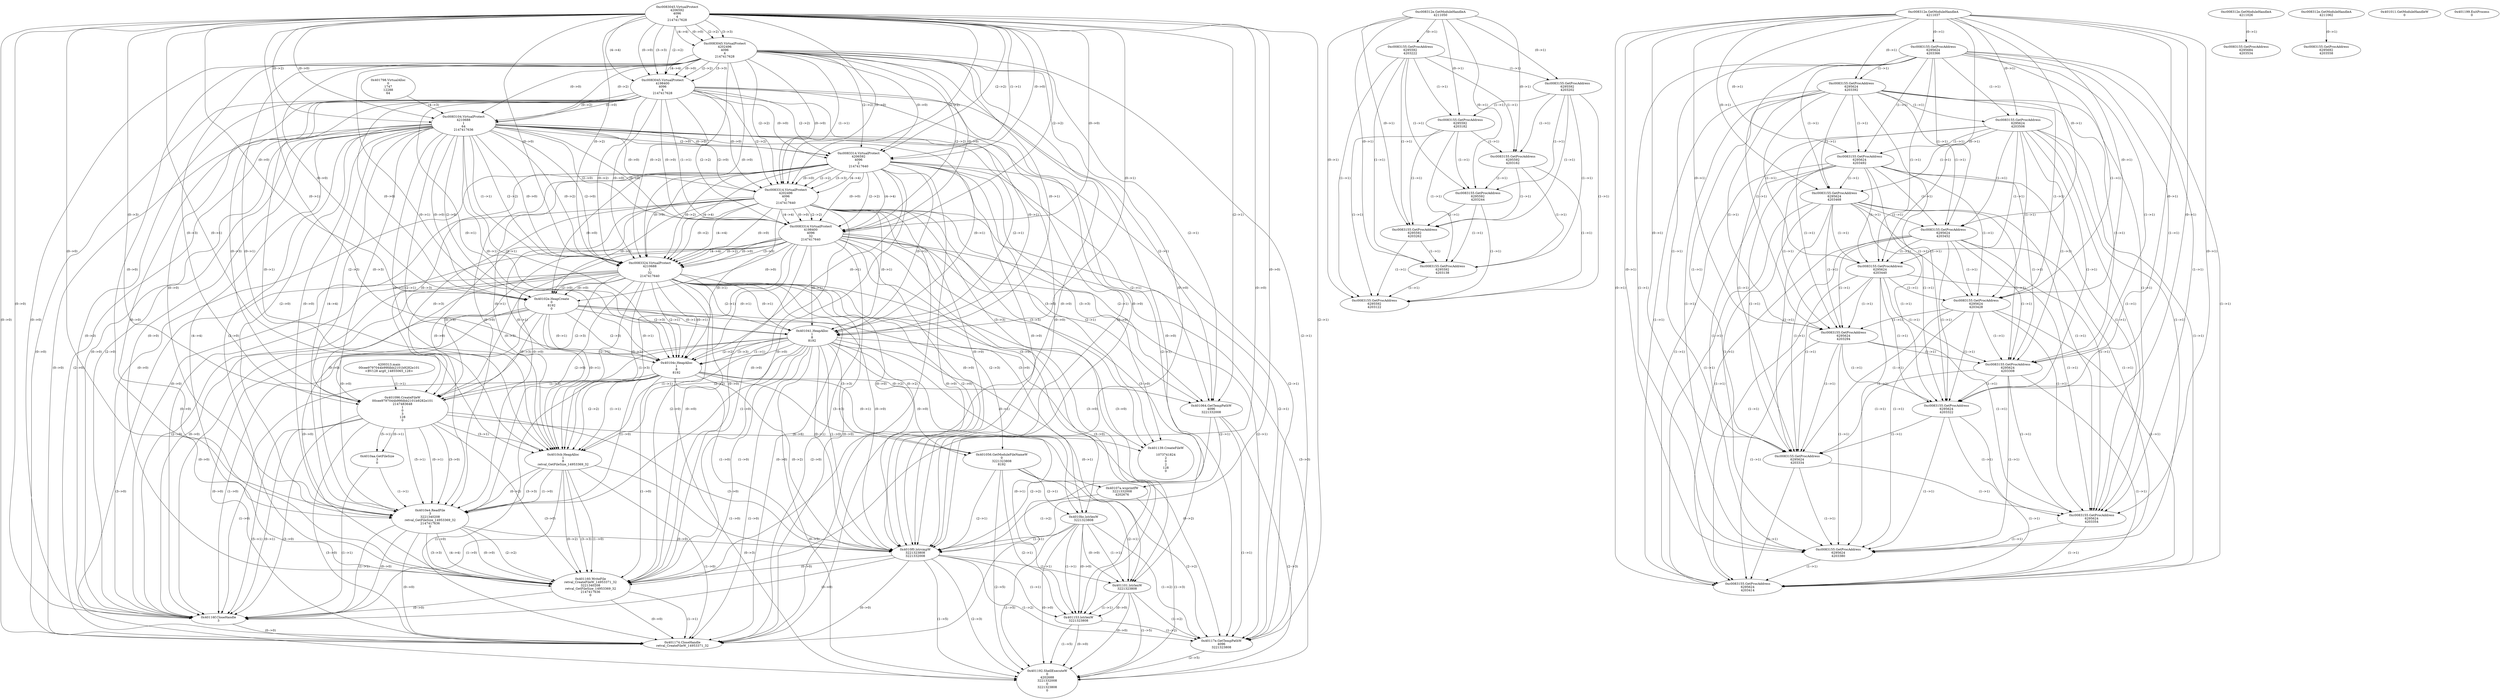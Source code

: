 // Global SCDG with merge call
digraph {
	0 [label="4200313.main
00cee9797044b99fdbb2101b9282e101
<BV128 arg0_14855065_128>"]
	1 [label="0x401798.VirtualAlloc
0
1747
12288
64"]
	2 [label="0xc0083045.VirtualProtect
4206592
4096
4
2147417628"]
	3 [label="0xc0083045.VirtualProtect
4202496
4096
4
2147417628"]
	2 -> 3 [label="(2-->2)"]
	2 -> 3 [label="(3-->3)"]
	2 -> 3 [label="(4-->4)"]
	2 -> 3 [label="(0-->0)"]
	4 [label="0xc0083045.VirtualProtect
4198400
4096
4
2147417628"]
	2 -> 4 [label="(2-->2)"]
	3 -> 4 [label="(2-->2)"]
	2 -> 4 [label="(3-->3)"]
	3 -> 4 [label="(3-->3)"]
	2 -> 4 [label="(4-->4)"]
	3 -> 4 [label="(4-->4)"]
	2 -> 4 [label="(0-->0)"]
	3 -> 4 [label="(0-->0)"]
	5 [label="0xc0083104.VirtualProtect
4210688
1
64
2147417636"]
	2 -> 5 [label="(0-->2)"]
	3 -> 5 [label="(0-->2)"]
	4 -> 5 [label="(0-->2)"]
	1 -> 5 [label="(4-->3)"]
	2 -> 5 [label="(0-->0)"]
	3 -> 5 [label="(0-->0)"]
	4 -> 5 [label="(0-->0)"]
	6 [label="0xc008312e.GetModuleHandleA
4211050"]
	7 [label="0xc0083155.GetProcAddress
6295592
4203222"]
	6 -> 7 [label="(0-->1)"]
	8 [label="0xc0083155.GetProcAddress
6295592
4203202"]
	6 -> 8 [label="(0-->1)"]
	7 -> 8 [label="(1-->1)"]
	9 [label="0xc0083155.GetProcAddress
6295592
4203182"]
	6 -> 9 [label="(0-->1)"]
	7 -> 9 [label="(1-->1)"]
	8 -> 9 [label="(1-->1)"]
	10 [label="0xc0083155.GetProcAddress
6295592
4203162"]
	6 -> 10 [label="(0-->1)"]
	7 -> 10 [label="(1-->1)"]
	8 -> 10 [label="(1-->1)"]
	9 -> 10 [label="(1-->1)"]
	11 [label="0xc0083155.GetProcAddress
6295592
4203244"]
	6 -> 11 [label="(0-->1)"]
	7 -> 11 [label="(1-->1)"]
	8 -> 11 [label="(1-->1)"]
	9 -> 11 [label="(1-->1)"]
	10 -> 11 [label="(1-->1)"]
	12 [label="0xc0083155.GetProcAddress
6295592
4203262"]
	6 -> 12 [label="(0-->1)"]
	7 -> 12 [label="(1-->1)"]
	8 -> 12 [label="(1-->1)"]
	9 -> 12 [label="(1-->1)"]
	10 -> 12 [label="(1-->1)"]
	11 -> 12 [label="(1-->1)"]
	13 [label="0xc0083155.GetProcAddress
6295592
4203138"]
	6 -> 13 [label="(0-->1)"]
	7 -> 13 [label="(1-->1)"]
	8 -> 13 [label="(1-->1)"]
	9 -> 13 [label="(1-->1)"]
	10 -> 13 [label="(1-->1)"]
	11 -> 13 [label="(1-->1)"]
	12 -> 13 [label="(1-->1)"]
	14 [label="0xc0083155.GetProcAddress
6295592
4203122"]
	6 -> 14 [label="(0-->1)"]
	7 -> 14 [label="(1-->1)"]
	8 -> 14 [label="(1-->1)"]
	9 -> 14 [label="(1-->1)"]
	10 -> 14 [label="(1-->1)"]
	11 -> 14 [label="(1-->1)"]
	12 -> 14 [label="(1-->1)"]
	13 -> 14 [label="(1-->1)"]
	15 [label="0xc008312e.GetModuleHandleA
4211037"]
	16 [label="0xc0083155.GetProcAddress
6295624
4203366"]
	15 -> 16 [label="(0-->1)"]
	17 [label="0xc0083155.GetProcAddress
6295624
4203392"]
	15 -> 17 [label="(0-->1)"]
	16 -> 17 [label="(1-->1)"]
	18 [label="0xc0083155.GetProcAddress
6295624
4203506"]
	15 -> 18 [label="(0-->1)"]
	16 -> 18 [label="(1-->1)"]
	17 -> 18 [label="(1-->1)"]
	19 [label="0xc0083155.GetProcAddress
6295624
4203492"]
	15 -> 19 [label="(0-->1)"]
	16 -> 19 [label="(1-->1)"]
	17 -> 19 [label="(1-->1)"]
	18 -> 19 [label="(1-->1)"]
	20 [label="0xc0083155.GetProcAddress
6295624
4203468"]
	15 -> 20 [label="(0-->1)"]
	16 -> 20 [label="(1-->1)"]
	17 -> 20 [label="(1-->1)"]
	18 -> 20 [label="(1-->1)"]
	19 -> 20 [label="(1-->1)"]
	21 [label="0xc0083155.GetProcAddress
6295624
4203452"]
	15 -> 21 [label="(0-->1)"]
	16 -> 21 [label="(1-->1)"]
	17 -> 21 [label="(1-->1)"]
	18 -> 21 [label="(1-->1)"]
	19 -> 21 [label="(1-->1)"]
	20 -> 21 [label="(1-->1)"]
	22 [label="0xc0083155.GetProcAddress
6295624
4203440"]
	15 -> 22 [label="(0-->1)"]
	16 -> 22 [label="(1-->1)"]
	17 -> 22 [label="(1-->1)"]
	18 -> 22 [label="(1-->1)"]
	19 -> 22 [label="(1-->1)"]
	20 -> 22 [label="(1-->1)"]
	21 -> 22 [label="(1-->1)"]
	23 [label="0xc0083155.GetProcAddress
6295624
4203428"]
	15 -> 23 [label="(0-->1)"]
	16 -> 23 [label="(1-->1)"]
	17 -> 23 [label="(1-->1)"]
	18 -> 23 [label="(1-->1)"]
	19 -> 23 [label="(1-->1)"]
	20 -> 23 [label="(1-->1)"]
	21 -> 23 [label="(1-->1)"]
	22 -> 23 [label="(1-->1)"]
	24 [label="0xc0083155.GetProcAddress
6295624
4203294"]
	15 -> 24 [label="(0-->1)"]
	16 -> 24 [label="(1-->1)"]
	17 -> 24 [label="(1-->1)"]
	18 -> 24 [label="(1-->1)"]
	19 -> 24 [label="(1-->1)"]
	20 -> 24 [label="(1-->1)"]
	21 -> 24 [label="(1-->1)"]
	22 -> 24 [label="(1-->1)"]
	23 -> 24 [label="(1-->1)"]
	25 [label="0xc0083155.GetProcAddress
6295624
4203308"]
	15 -> 25 [label="(0-->1)"]
	16 -> 25 [label="(1-->1)"]
	17 -> 25 [label="(1-->1)"]
	18 -> 25 [label="(1-->1)"]
	19 -> 25 [label="(1-->1)"]
	20 -> 25 [label="(1-->1)"]
	21 -> 25 [label="(1-->1)"]
	22 -> 25 [label="(1-->1)"]
	23 -> 25 [label="(1-->1)"]
	24 -> 25 [label="(1-->1)"]
	26 [label="0xc0083155.GetProcAddress
6295624
4203322"]
	15 -> 26 [label="(0-->1)"]
	16 -> 26 [label="(1-->1)"]
	17 -> 26 [label="(1-->1)"]
	18 -> 26 [label="(1-->1)"]
	19 -> 26 [label="(1-->1)"]
	20 -> 26 [label="(1-->1)"]
	21 -> 26 [label="(1-->1)"]
	22 -> 26 [label="(1-->1)"]
	23 -> 26 [label="(1-->1)"]
	24 -> 26 [label="(1-->1)"]
	25 -> 26 [label="(1-->1)"]
	27 [label="0xc0083155.GetProcAddress
6295624
4203334"]
	15 -> 27 [label="(0-->1)"]
	16 -> 27 [label="(1-->1)"]
	17 -> 27 [label="(1-->1)"]
	18 -> 27 [label="(1-->1)"]
	19 -> 27 [label="(1-->1)"]
	20 -> 27 [label="(1-->1)"]
	21 -> 27 [label="(1-->1)"]
	22 -> 27 [label="(1-->1)"]
	23 -> 27 [label="(1-->1)"]
	24 -> 27 [label="(1-->1)"]
	25 -> 27 [label="(1-->1)"]
	26 -> 27 [label="(1-->1)"]
	28 [label="0xc0083155.GetProcAddress
6295624
4203354"]
	15 -> 28 [label="(0-->1)"]
	16 -> 28 [label="(1-->1)"]
	17 -> 28 [label="(1-->1)"]
	18 -> 28 [label="(1-->1)"]
	19 -> 28 [label="(1-->1)"]
	20 -> 28 [label="(1-->1)"]
	21 -> 28 [label="(1-->1)"]
	22 -> 28 [label="(1-->1)"]
	23 -> 28 [label="(1-->1)"]
	24 -> 28 [label="(1-->1)"]
	25 -> 28 [label="(1-->1)"]
	26 -> 28 [label="(1-->1)"]
	27 -> 28 [label="(1-->1)"]
	29 [label="0xc0083155.GetProcAddress
6295624
4203380"]
	15 -> 29 [label="(0-->1)"]
	16 -> 29 [label="(1-->1)"]
	17 -> 29 [label="(1-->1)"]
	18 -> 29 [label="(1-->1)"]
	19 -> 29 [label="(1-->1)"]
	20 -> 29 [label="(1-->1)"]
	21 -> 29 [label="(1-->1)"]
	22 -> 29 [label="(1-->1)"]
	23 -> 29 [label="(1-->1)"]
	24 -> 29 [label="(1-->1)"]
	25 -> 29 [label="(1-->1)"]
	26 -> 29 [label="(1-->1)"]
	27 -> 29 [label="(1-->1)"]
	28 -> 29 [label="(1-->1)"]
	30 [label="0xc0083155.GetProcAddress
6295624
4203414"]
	15 -> 30 [label="(0-->1)"]
	16 -> 30 [label="(1-->1)"]
	17 -> 30 [label="(1-->1)"]
	18 -> 30 [label="(1-->1)"]
	19 -> 30 [label="(1-->1)"]
	20 -> 30 [label="(1-->1)"]
	21 -> 30 [label="(1-->1)"]
	22 -> 30 [label="(1-->1)"]
	23 -> 30 [label="(1-->1)"]
	24 -> 30 [label="(1-->1)"]
	25 -> 30 [label="(1-->1)"]
	26 -> 30 [label="(1-->1)"]
	27 -> 30 [label="(1-->1)"]
	28 -> 30 [label="(1-->1)"]
	29 -> 30 [label="(1-->1)"]
	31 [label="0xc008312e.GetModuleHandleA
4211026"]
	32 [label="0xc0083155.GetProcAddress
6295684
4203534"]
	31 -> 32 [label="(0-->1)"]
	33 [label="0xc008312e.GetModuleHandleA
4211062"]
	34 [label="0xc0083155.GetProcAddress
6295692
4203558"]
	33 -> 34 [label="(0-->1)"]
	35 [label="0xc0083314.VirtualProtect
4206592
4096
2
2147417640"]
	2 -> 35 [label="(1-->1)"]
	2 -> 35 [label="(2-->2)"]
	3 -> 35 [label="(2-->2)"]
	4 -> 35 [label="(2-->2)"]
	2 -> 35 [label="(0-->0)"]
	3 -> 35 [label="(0-->0)"]
	4 -> 35 [label="(0-->0)"]
	5 -> 35 [label="(2-->0)"]
	5 -> 35 [label="(0-->0)"]
	36 [label="0xc0083314.VirtualProtect
4202496
4096
2
2147417640"]
	3 -> 36 [label="(1-->1)"]
	2 -> 36 [label="(2-->2)"]
	3 -> 36 [label="(2-->2)"]
	4 -> 36 [label="(2-->2)"]
	35 -> 36 [label="(2-->2)"]
	35 -> 36 [label="(3-->3)"]
	35 -> 36 [label="(4-->4)"]
	2 -> 36 [label="(0-->0)"]
	3 -> 36 [label="(0-->0)"]
	4 -> 36 [label="(0-->0)"]
	5 -> 36 [label="(2-->0)"]
	5 -> 36 [label="(0-->0)"]
	35 -> 36 [label="(0-->0)"]
	37 [label="0xc0083314.VirtualProtect
4198400
4096
32
2147417640"]
	4 -> 37 [label="(1-->1)"]
	2 -> 37 [label="(2-->2)"]
	3 -> 37 [label="(2-->2)"]
	4 -> 37 [label="(2-->2)"]
	35 -> 37 [label="(2-->2)"]
	36 -> 37 [label="(2-->2)"]
	35 -> 37 [label="(4-->4)"]
	36 -> 37 [label="(4-->4)"]
	2 -> 37 [label="(0-->0)"]
	3 -> 37 [label="(0-->0)"]
	4 -> 37 [label="(0-->0)"]
	5 -> 37 [label="(2-->0)"]
	5 -> 37 [label="(0-->0)"]
	35 -> 37 [label="(0-->0)"]
	36 -> 37 [label="(0-->0)"]
	38 [label="0xc0083324.VirtualProtect
4210688
1
32
2147417640"]
	5 -> 38 [label="(1-->1)"]
	2 -> 38 [label="(0-->2)"]
	3 -> 38 [label="(0-->2)"]
	4 -> 38 [label="(0-->2)"]
	5 -> 38 [label="(2-->2)"]
	5 -> 38 [label="(0-->2)"]
	35 -> 38 [label="(0-->2)"]
	36 -> 38 [label="(0-->2)"]
	37 -> 38 [label="(0-->2)"]
	37 -> 38 [label="(3-->3)"]
	35 -> 38 [label="(4-->4)"]
	36 -> 38 [label="(4-->4)"]
	37 -> 38 [label="(4-->4)"]
	2 -> 38 [label="(0-->0)"]
	3 -> 38 [label="(0-->0)"]
	4 -> 38 [label="(0-->0)"]
	5 -> 38 [label="(2-->0)"]
	5 -> 38 [label="(0-->0)"]
	35 -> 38 [label="(0-->0)"]
	36 -> 38 [label="(0-->0)"]
	37 -> 38 [label="(0-->0)"]
	39 [label="0x401011.GetModuleHandleW
0"]
	40 [label="0x40102e.HeapCreate
0
8192
0"]
	2 -> 40 [label="(0-->0)"]
	3 -> 40 [label="(0-->0)"]
	4 -> 40 [label="(0-->0)"]
	5 -> 40 [label="(2-->0)"]
	5 -> 40 [label="(0-->0)"]
	35 -> 40 [label="(0-->0)"]
	36 -> 40 [label="(0-->0)"]
	37 -> 40 [label="(0-->0)"]
	38 -> 40 [label="(2-->0)"]
	38 -> 40 [label="(0-->0)"]
	41 [label="0x401041.HeapAlloc
1
8
8192"]
	2 -> 41 [label="(0-->1)"]
	3 -> 41 [label="(0-->1)"]
	4 -> 41 [label="(0-->1)"]
	5 -> 41 [label="(2-->1)"]
	5 -> 41 [label="(0-->1)"]
	35 -> 41 [label="(0-->1)"]
	36 -> 41 [label="(0-->1)"]
	37 -> 41 [label="(0-->1)"]
	38 -> 41 [label="(2-->1)"]
	38 -> 41 [label="(0-->1)"]
	40 -> 41 [label="(0-->1)"]
	40 -> 41 [label="(2-->3)"]
	42 [label="0x40104c.HeapAlloc
1
8
8192"]
	2 -> 42 [label="(0-->1)"]
	3 -> 42 [label="(0-->1)"]
	4 -> 42 [label="(0-->1)"]
	5 -> 42 [label="(2-->1)"]
	5 -> 42 [label="(0-->1)"]
	35 -> 42 [label="(0-->1)"]
	36 -> 42 [label="(0-->1)"]
	37 -> 42 [label="(0-->1)"]
	38 -> 42 [label="(2-->1)"]
	38 -> 42 [label="(0-->1)"]
	40 -> 42 [label="(0-->1)"]
	41 -> 42 [label="(1-->1)"]
	41 -> 42 [label="(2-->2)"]
	40 -> 42 [label="(2-->3)"]
	41 -> 42 [label="(3-->3)"]
	43 [label="0x401056.GetModuleFileNameW
0
3221323808
8192"]
	41 -> 43 [label="(0-->2)"]
	40 -> 43 [label="(2-->3)"]
	41 -> 43 [label="(3-->3)"]
	42 -> 43 [label="(3-->3)"]
	44 [label="0x401064.GetTempPathW
4096
3221332008"]
	2 -> 44 [label="(2-->1)"]
	3 -> 44 [label="(2-->1)"]
	4 -> 44 [label="(2-->1)"]
	35 -> 44 [label="(2-->1)"]
	36 -> 44 [label="(2-->1)"]
	37 -> 44 [label="(2-->1)"]
	42 -> 44 [label="(0-->2)"]
	45 [label="0x40107a.wsprintfW
3221332008
4202676"]
	42 -> 45 [label="(0-->1)"]
	44 -> 45 [label="(2-->1)"]
	46 [label="0x401096.CreateFileW
00cee9797044b99fdbb2101b9282e101
2147483648
1
0
3
128
0"]
	0 -> 46 [label="(1-->1)"]
	2 -> 46 [label="(0-->3)"]
	3 -> 46 [label="(0-->3)"]
	4 -> 46 [label="(0-->3)"]
	5 -> 46 [label="(2-->3)"]
	5 -> 46 [label="(0-->3)"]
	35 -> 46 [label="(0-->3)"]
	36 -> 46 [label="(0-->3)"]
	37 -> 46 [label="(0-->3)"]
	38 -> 46 [label="(2-->3)"]
	38 -> 46 [label="(0-->3)"]
	40 -> 46 [label="(0-->3)"]
	41 -> 46 [label="(1-->3)"]
	42 -> 46 [label="(1-->3)"]
	47 [label="0x4010aa.GetFileSize
3
0"]
	46 -> 47 [label="(5-->1)"]
	46 -> 47 [label="(0-->1)"]
	48 [label="0x4010bc.lstrlenW
3221323808"]
	41 -> 48 [label="(0-->1)"]
	43 -> 48 [label="(2-->1)"]
	37 -> 48 [label="(3-->0)"]
	38 -> 48 [label="(3-->0)"]
	49 [label="0x4010cb.HeapAlloc
1
8
retval_GetFileSize_14953369_32"]
	2 -> 49 [label="(0-->1)"]
	3 -> 49 [label="(0-->1)"]
	4 -> 49 [label="(0-->1)"]
	5 -> 49 [label="(2-->1)"]
	5 -> 49 [label="(0-->1)"]
	35 -> 49 [label="(0-->1)"]
	36 -> 49 [label="(0-->1)"]
	37 -> 49 [label="(0-->1)"]
	38 -> 49 [label="(2-->1)"]
	38 -> 49 [label="(0-->1)"]
	40 -> 49 [label="(0-->1)"]
	41 -> 49 [label="(1-->1)"]
	42 -> 49 [label="(1-->1)"]
	46 -> 49 [label="(3-->1)"]
	41 -> 49 [label="(2-->2)"]
	42 -> 49 [label="(2-->2)"]
	50 [label="0x4010e4.ReadFile
3
3221340208
retval_GetFileSize_14953369_32
2147417636
0"]
	46 -> 50 [label="(5-->1)"]
	46 -> 50 [label="(0-->1)"]
	47 -> 50 [label="(1-->1)"]
	49 -> 50 [label="(0-->2)"]
	49 -> 50 [label="(3-->3)"]
	5 -> 50 [label="(4-->4)"]
	2 -> 50 [label="(0-->0)"]
	3 -> 50 [label="(0-->0)"]
	4 -> 50 [label="(0-->0)"]
	5 -> 50 [label="(2-->0)"]
	5 -> 50 [label="(0-->0)"]
	35 -> 50 [label="(0-->0)"]
	36 -> 50 [label="(0-->0)"]
	37 -> 50 [label="(0-->0)"]
	38 -> 50 [label="(2-->0)"]
	38 -> 50 [label="(0-->0)"]
	40 -> 50 [label="(0-->0)"]
	41 -> 50 [label="(1-->0)"]
	42 -> 50 [label="(1-->0)"]
	46 -> 50 [label="(3-->0)"]
	49 -> 50 [label="(1-->0)"]
	51 [label="0x4010f0.lstrcmpW
3221323808
3221332008"]
	41 -> 51 [label="(0-->1)"]
	43 -> 51 [label="(2-->1)"]
	48 -> 51 [label="(1-->1)"]
	42 -> 51 [label="(0-->2)"]
	44 -> 51 [label="(2-->2)"]
	45 -> 51 [label="(1-->2)"]
	2 -> 51 [label="(0-->0)"]
	3 -> 51 [label="(0-->0)"]
	4 -> 51 [label="(0-->0)"]
	5 -> 51 [label="(2-->0)"]
	5 -> 51 [label="(0-->0)"]
	35 -> 51 [label="(0-->0)"]
	36 -> 51 [label="(0-->0)"]
	37 -> 51 [label="(0-->0)"]
	38 -> 51 [label="(2-->0)"]
	38 -> 51 [label="(0-->0)"]
	40 -> 51 [label="(0-->0)"]
	41 -> 51 [label="(1-->0)"]
	42 -> 51 [label="(1-->0)"]
	46 -> 51 [label="(3-->0)"]
	49 -> 51 [label="(1-->0)"]
	50 -> 51 [label="(0-->0)"]
	52 [label="0x401101.lstrlenW
3221323808"]
	41 -> 52 [label="(0-->1)"]
	43 -> 52 [label="(2-->1)"]
	48 -> 52 [label="(1-->1)"]
	51 -> 52 [label="(1-->1)"]
	37 -> 52 [label="(3-->0)"]
	38 -> 52 [label="(3-->0)"]
	48 -> 52 [label="(0-->0)"]
	53 [label="0x401139.CreateFileW

1073741824
2
0
2
128
0"]
	35 -> 53 [label="(3-->3)"]
	36 -> 53 [label="(3-->3)"]
	35 -> 53 [label="(3-->5)"]
	36 -> 53 [label="(3-->5)"]
	46 -> 53 [label="(6-->6)"]
	54 [label="0x401153.lstrlenW
3221323808"]
	41 -> 54 [label="(0-->1)"]
	43 -> 54 [label="(2-->1)"]
	48 -> 54 [label="(1-->1)"]
	51 -> 54 [label="(1-->1)"]
	52 -> 54 [label="(1-->1)"]
	37 -> 54 [label="(3-->0)"]
	38 -> 54 [label="(3-->0)"]
	48 -> 54 [label="(0-->0)"]
	52 -> 54 [label="(0-->0)"]
	55 [label="0x401160.WriteFile
retval_CreateFileW_14953371_32
3221340208
retval_GetFileSize_14953369_32
2147417636
0"]
	49 -> 55 [label="(0-->2)"]
	50 -> 55 [label="(2-->2)"]
	49 -> 55 [label="(3-->3)"]
	50 -> 55 [label="(3-->3)"]
	5 -> 55 [label="(4-->4)"]
	50 -> 55 [label="(4-->4)"]
	2 -> 55 [label="(0-->0)"]
	3 -> 55 [label="(0-->0)"]
	4 -> 55 [label="(0-->0)"]
	5 -> 55 [label="(2-->0)"]
	5 -> 55 [label="(0-->0)"]
	35 -> 55 [label="(0-->0)"]
	36 -> 55 [label="(0-->0)"]
	37 -> 55 [label="(0-->0)"]
	38 -> 55 [label="(2-->0)"]
	38 -> 55 [label="(0-->0)"]
	40 -> 55 [label="(0-->0)"]
	41 -> 55 [label="(1-->0)"]
	42 -> 55 [label="(1-->0)"]
	46 -> 55 [label="(3-->0)"]
	49 -> 55 [label="(1-->0)"]
	50 -> 55 [label="(0-->0)"]
	51 -> 55 [label="(0-->0)"]
	56 [label="0x40116f.CloseHandle
3"]
	46 -> 56 [label="(5-->1)"]
	46 -> 56 [label="(0-->1)"]
	47 -> 56 [label="(1-->1)"]
	50 -> 56 [label="(1-->1)"]
	2 -> 56 [label="(0-->0)"]
	3 -> 56 [label="(0-->0)"]
	4 -> 56 [label="(0-->0)"]
	5 -> 56 [label="(2-->0)"]
	5 -> 56 [label="(0-->0)"]
	35 -> 56 [label="(0-->0)"]
	36 -> 56 [label="(0-->0)"]
	37 -> 56 [label="(0-->0)"]
	38 -> 56 [label="(2-->0)"]
	38 -> 56 [label="(0-->0)"]
	40 -> 56 [label="(0-->0)"]
	41 -> 56 [label="(1-->0)"]
	42 -> 56 [label="(1-->0)"]
	46 -> 56 [label="(3-->0)"]
	49 -> 56 [label="(1-->0)"]
	50 -> 56 [label="(0-->0)"]
	51 -> 56 [label="(0-->0)"]
	55 -> 56 [label="(0-->0)"]
	57 [label="0x401174.CloseHandle
retval_CreateFileW_14953371_32"]
	55 -> 57 [label="(1-->1)"]
	2 -> 57 [label="(0-->0)"]
	3 -> 57 [label="(0-->0)"]
	4 -> 57 [label="(0-->0)"]
	5 -> 57 [label="(2-->0)"]
	5 -> 57 [label="(0-->0)"]
	35 -> 57 [label="(0-->0)"]
	36 -> 57 [label="(0-->0)"]
	37 -> 57 [label="(0-->0)"]
	38 -> 57 [label="(2-->0)"]
	38 -> 57 [label="(0-->0)"]
	40 -> 57 [label="(0-->0)"]
	41 -> 57 [label="(1-->0)"]
	42 -> 57 [label="(1-->0)"]
	46 -> 57 [label="(3-->0)"]
	49 -> 57 [label="(1-->0)"]
	50 -> 57 [label="(0-->0)"]
	51 -> 57 [label="(0-->0)"]
	55 -> 57 [label="(0-->0)"]
	56 -> 57 [label="(0-->0)"]
	58 [label="0x40117e.GetTempPathW
4096
3221323808"]
	2 -> 58 [label="(2-->1)"]
	3 -> 58 [label="(2-->1)"]
	4 -> 58 [label="(2-->1)"]
	35 -> 58 [label="(2-->1)"]
	36 -> 58 [label="(2-->1)"]
	37 -> 58 [label="(2-->1)"]
	44 -> 58 [label="(1-->1)"]
	41 -> 58 [label="(0-->2)"]
	43 -> 58 [label="(2-->2)"]
	48 -> 58 [label="(1-->2)"]
	51 -> 58 [label="(1-->2)"]
	52 -> 58 [label="(1-->2)"]
	54 -> 58 [label="(1-->2)"]
	59 [label="0x401192.ShellExecuteW
0
4202688
3221332008
0
3221323808
0"]
	42 -> 59 [label="(0-->3)"]
	44 -> 59 [label="(2-->3)"]
	45 -> 59 [label="(1-->3)"]
	51 -> 59 [label="(2-->3)"]
	41 -> 59 [label="(0-->5)"]
	43 -> 59 [label="(2-->5)"]
	48 -> 59 [label="(1-->5)"]
	51 -> 59 [label="(1-->5)"]
	52 -> 59 [label="(1-->5)"]
	54 -> 59 [label="(1-->5)"]
	58 -> 59 [label="(2-->5)"]
	37 -> 59 [label="(3-->0)"]
	38 -> 59 [label="(3-->0)"]
	48 -> 59 [label="(0-->0)"]
	52 -> 59 [label="(0-->0)"]
	54 -> 59 [label="(0-->0)"]
	60 [label="0x401199.ExitProcess
0"]
}
